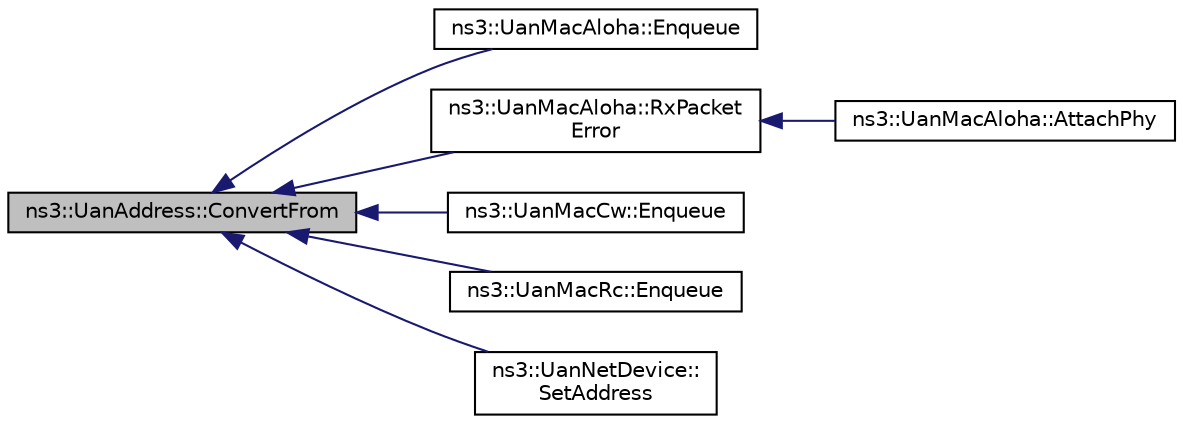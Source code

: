 digraph "ns3::UanAddress::ConvertFrom"
{
  edge [fontname="Helvetica",fontsize="10",labelfontname="Helvetica",labelfontsize="10"];
  node [fontname="Helvetica",fontsize="10",shape=record];
  rankdir="LR";
  Node1 [label="ns3::UanAddress::ConvertFrom",height=0.2,width=0.4,color="black", fillcolor="grey75", style="filled", fontcolor="black"];
  Node1 -> Node2 [dir="back",color="midnightblue",fontsize="10",style="solid"];
  Node2 [label="ns3::UanMacAloha::Enqueue",height=0.2,width=0.4,color="black", fillcolor="white", style="filled",URL="$d0/d10/classns3_1_1UanMacAloha.html#ab30d34edfac4930ce5b1654655a608ab"];
  Node1 -> Node3 [dir="back",color="midnightblue",fontsize="10",style="solid"];
  Node3 [label="ns3::UanMacAloha::RxPacket\lError",height=0.2,width=0.4,color="black", fillcolor="white", style="filled",URL="$d0/d10/classns3_1_1UanMacAloha.html#af1938ba4949093dc2b852cc494d5d958"];
  Node3 -> Node4 [dir="back",color="midnightblue",fontsize="10",style="solid"];
  Node4 [label="ns3::UanMacAloha::AttachPhy",height=0.2,width=0.4,color="black", fillcolor="white", style="filled",URL="$d0/d10/classns3_1_1UanMacAloha.html#a7c0a0376782fb8537f93aa0505f86c28"];
  Node1 -> Node5 [dir="back",color="midnightblue",fontsize="10",style="solid"];
  Node5 [label="ns3::UanMacCw::Enqueue",height=0.2,width=0.4,color="black", fillcolor="white", style="filled",URL="$da/db3/classns3_1_1UanMacCw.html#a1df73728c07de30c429e6b4027fba435"];
  Node1 -> Node6 [dir="back",color="midnightblue",fontsize="10",style="solid"];
  Node6 [label="ns3::UanMacRc::Enqueue",height=0.2,width=0.4,color="black", fillcolor="white", style="filled",URL="$dd/d87/classns3_1_1UanMacRc.html#a186aaab5a7b2881f87e14cfa0b6ed805"];
  Node1 -> Node7 [dir="back",color="midnightblue",fontsize="10",style="solid"];
  Node7 [label="ns3::UanNetDevice::\lSetAddress",height=0.2,width=0.4,color="black", fillcolor="white", style="filled",URL="$d3/d57/classns3_1_1UanNetDevice.html#a4e0c30c0b67bae0eb769336688799e02"];
}
